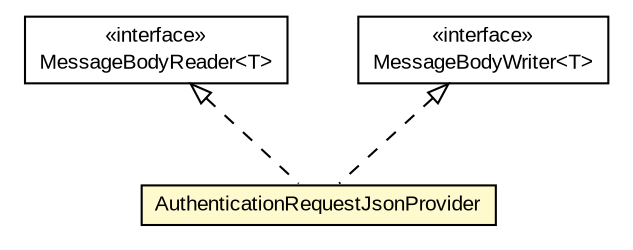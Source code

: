 #!/usr/local/bin/dot
#
# Class diagram 
# Generated by UMLGraph version R5_6-24-gf6e263 (http://www.umlgraph.org/)
#

digraph G {
	edge [fontname="arial",fontsize=10,labelfontname="arial",labelfontsize=10];
	node [fontname="arial",fontsize=10,shape=plaintext];
	nodesep=0.25;
	ranksep=0.5;
	// net.trajano.openidconnect.rs.AuthenticationRequestJsonProvider
	c1959 [label=<<table title="net.trajano.openidconnect.rs.AuthenticationRequestJsonProvider" border="0" cellborder="1" cellspacing="0" cellpadding="2" port="p" bgcolor="lemonChiffon" href="./AuthenticationRequestJsonProvider.html">
		<tr><td><table border="0" cellspacing="0" cellpadding="1">
<tr><td align="center" balign="center"> AuthenticationRequestJsonProvider </td></tr>
		</table></td></tr>
		</table>>, URL="./AuthenticationRequestJsonProvider.html", fontname="arial", fontcolor="black", fontsize=10.0];
	//net.trajano.openidconnect.rs.AuthenticationRequestJsonProvider implements javax.ws.rs.ext.MessageBodyReader<T>
	c2017:p -> c1959:p [dir=back,arrowtail=empty,style=dashed];
	//net.trajano.openidconnect.rs.AuthenticationRequestJsonProvider implements javax.ws.rs.ext.MessageBodyWriter<T>
	c2018:p -> c1959:p [dir=back,arrowtail=empty,style=dashed];
	// javax.ws.rs.ext.MessageBodyReader<T>
	c2017 [label=<<table title="javax.ws.rs.ext.MessageBodyReader" border="0" cellborder="1" cellspacing="0" cellpadding="2" port="p" href="http://java.sun.com/j2se/1.4.2/docs/api/javax/ws/rs/ext/MessageBodyReader.html">
		<tr><td><table border="0" cellspacing="0" cellpadding="1">
<tr><td align="center" balign="center"> &#171;interface&#187; </td></tr>
<tr><td align="center" balign="center"> MessageBodyReader&lt;T&gt; </td></tr>
		</table></td></tr>
		</table>>, URL="http://java.sun.com/j2se/1.4.2/docs/api/javax/ws/rs/ext/MessageBodyReader.html", fontname="arial", fontcolor="black", fontsize=10.0];
	// javax.ws.rs.ext.MessageBodyWriter<T>
	c2018 [label=<<table title="javax.ws.rs.ext.MessageBodyWriter" border="0" cellborder="1" cellspacing="0" cellpadding="2" port="p" href="http://java.sun.com/j2se/1.4.2/docs/api/javax/ws/rs/ext/MessageBodyWriter.html">
		<tr><td><table border="0" cellspacing="0" cellpadding="1">
<tr><td align="center" balign="center"> &#171;interface&#187; </td></tr>
<tr><td align="center" balign="center"> MessageBodyWriter&lt;T&gt; </td></tr>
		</table></td></tr>
		</table>>, URL="http://java.sun.com/j2se/1.4.2/docs/api/javax/ws/rs/ext/MessageBodyWriter.html", fontname="arial", fontcolor="black", fontsize=10.0];
}

